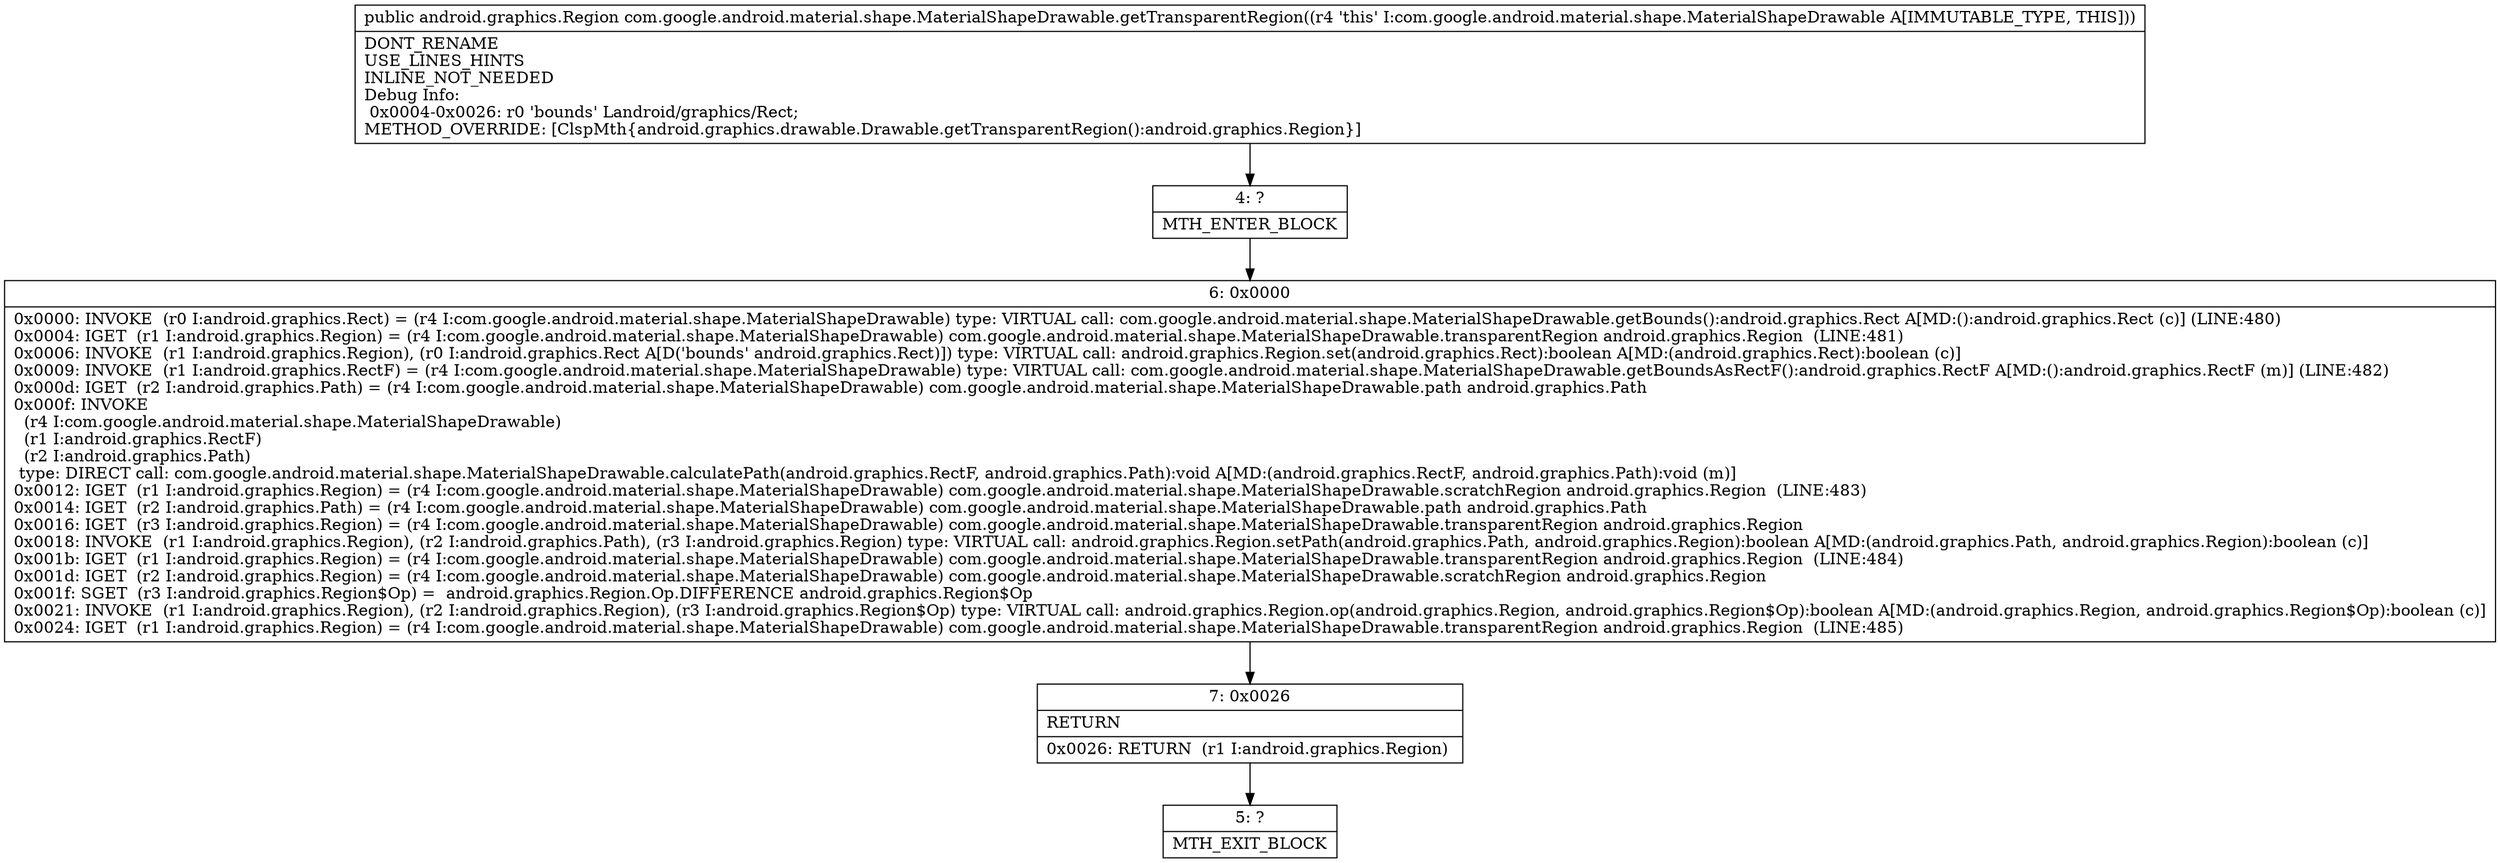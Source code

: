 digraph "CFG forcom.google.android.material.shape.MaterialShapeDrawable.getTransparentRegion()Landroid\/graphics\/Region;" {
Node_4 [shape=record,label="{4\:\ ?|MTH_ENTER_BLOCK\l}"];
Node_6 [shape=record,label="{6\:\ 0x0000|0x0000: INVOKE  (r0 I:android.graphics.Rect) = (r4 I:com.google.android.material.shape.MaterialShapeDrawable) type: VIRTUAL call: com.google.android.material.shape.MaterialShapeDrawable.getBounds():android.graphics.Rect A[MD:():android.graphics.Rect (c)] (LINE:480)\l0x0004: IGET  (r1 I:android.graphics.Region) = (r4 I:com.google.android.material.shape.MaterialShapeDrawable) com.google.android.material.shape.MaterialShapeDrawable.transparentRegion android.graphics.Region  (LINE:481)\l0x0006: INVOKE  (r1 I:android.graphics.Region), (r0 I:android.graphics.Rect A[D('bounds' android.graphics.Rect)]) type: VIRTUAL call: android.graphics.Region.set(android.graphics.Rect):boolean A[MD:(android.graphics.Rect):boolean (c)]\l0x0009: INVOKE  (r1 I:android.graphics.RectF) = (r4 I:com.google.android.material.shape.MaterialShapeDrawable) type: VIRTUAL call: com.google.android.material.shape.MaterialShapeDrawable.getBoundsAsRectF():android.graphics.RectF A[MD:():android.graphics.RectF (m)] (LINE:482)\l0x000d: IGET  (r2 I:android.graphics.Path) = (r4 I:com.google.android.material.shape.MaterialShapeDrawable) com.google.android.material.shape.MaterialShapeDrawable.path android.graphics.Path \l0x000f: INVOKE  \l  (r4 I:com.google.android.material.shape.MaterialShapeDrawable)\l  (r1 I:android.graphics.RectF)\l  (r2 I:android.graphics.Path)\l type: DIRECT call: com.google.android.material.shape.MaterialShapeDrawable.calculatePath(android.graphics.RectF, android.graphics.Path):void A[MD:(android.graphics.RectF, android.graphics.Path):void (m)]\l0x0012: IGET  (r1 I:android.graphics.Region) = (r4 I:com.google.android.material.shape.MaterialShapeDrawable) com.google.android.material.shape.MaterialShapeDrawable.scratchRegion android.graphics.Region  (LINE:483)\l0x0014: IGET  (r2 I:android.graphics.Path) = (r4 I:com.google.android.material.shape.MaterialShapeDrawable) com.google.android.material.shape.MaterialShapeDrawable.path android.graphics.Path \l0x0016: IGET  (r3 I:android.graphics.Region) = (r4 I:com.google.android.material.shape.MaterialShapeDrawable) com.google.android.material.shape.MaterialShapeDrawable.transparentRegion android.graphics.Region \l0x0018: INVOKE  (r1 I:android.graphics.Region), (r2 I:android.graphics.Path), (r3 I:android.graphics.Region) type: VIRTUAL call: android.graphics.Region.setPath(android.graphics.Path, android.graphics.Region):boolean A[MD:(android.graphics.Path, android.graphics.Region):boolean (c)]\l0x001b: IGET  (r1 I:android.graphics.Region) = (r4 I:com.google.android.material.shape.MaterialShapeDrawable) com.google.android.material.shape.MaterialShapeDrawable.transparentRegion android.graphics.Region  (LINE:484)\l0x001d: IGET  (r2 I:android.graphics.Region) = (r4 I:com.google.android.material.shape.MaterialShapeDrawable) com.google.android.material.shape.MaterialShapeDrawable.scratchRegion android.graphics.Region \l0x001f: SGET  (r3 I:android.graphics.Region$Op) =  android.graphics.Region.Op.DIFFERENCE android.graphics.Region$Op \l0x0021: INVOKE  (r1 I:android.graphics.Region), (r2 I:android.graphics.Region), (r3 I:android.graphics.Region$Op) type: VIRTUAL call: android.graphics.Region.op(android.graphics.Region, android.graphics.Region$Op):boolean A[MD:(android.graphics.Region, android.graphics.Region$Op):boolean (c)]\l0x0024: IGET  (r1 I:android.graphics.Region) = (r4 I:com.google.android.material.shape.MaterialShapeDrawable) com.google.android.material.shape.MaterialShapeDrawable.transparentRegion android.graphics.Region  (LINE:485)\l}"];
Node_7 [shape=record,label="{7\:\ 0x0026|RETURN\l|0x0026: RETURN  (r1 I:android.graphics.Region) \l}"];
Node_5 [shape=record,label="{5\:\ ?|MTH_EXIT_BLOCK\l}"];
MethodNode[shape=record,label="{public android.graphics.Region com.google.android.material.shape.MaterialShapeDrawable.getTransparentRegion((r4 'this' I:com.google.android.material.shape.MaterialShapeDrawable A[IMMUTABLE_TYPE, THIS]))  | DONT_RENAME\lUSE_LINES_HINTS\lINLINE_NOT_NEEDED\lDebug Info:\l  0x0004\-0x0026: r0 'bounds' Landroid\/graphics\/Rect;\lMETHOD_OVERRIDE: [ClspMth\{android.graphics.drawable.Drawable.getTransparentRegion():android.graphics.Region\}]\l}"];
MethodNode -> Node_4;Node_4 -> Node_6;
Node_6 -> Node_7;
Node_7 -> Node_5;
}


